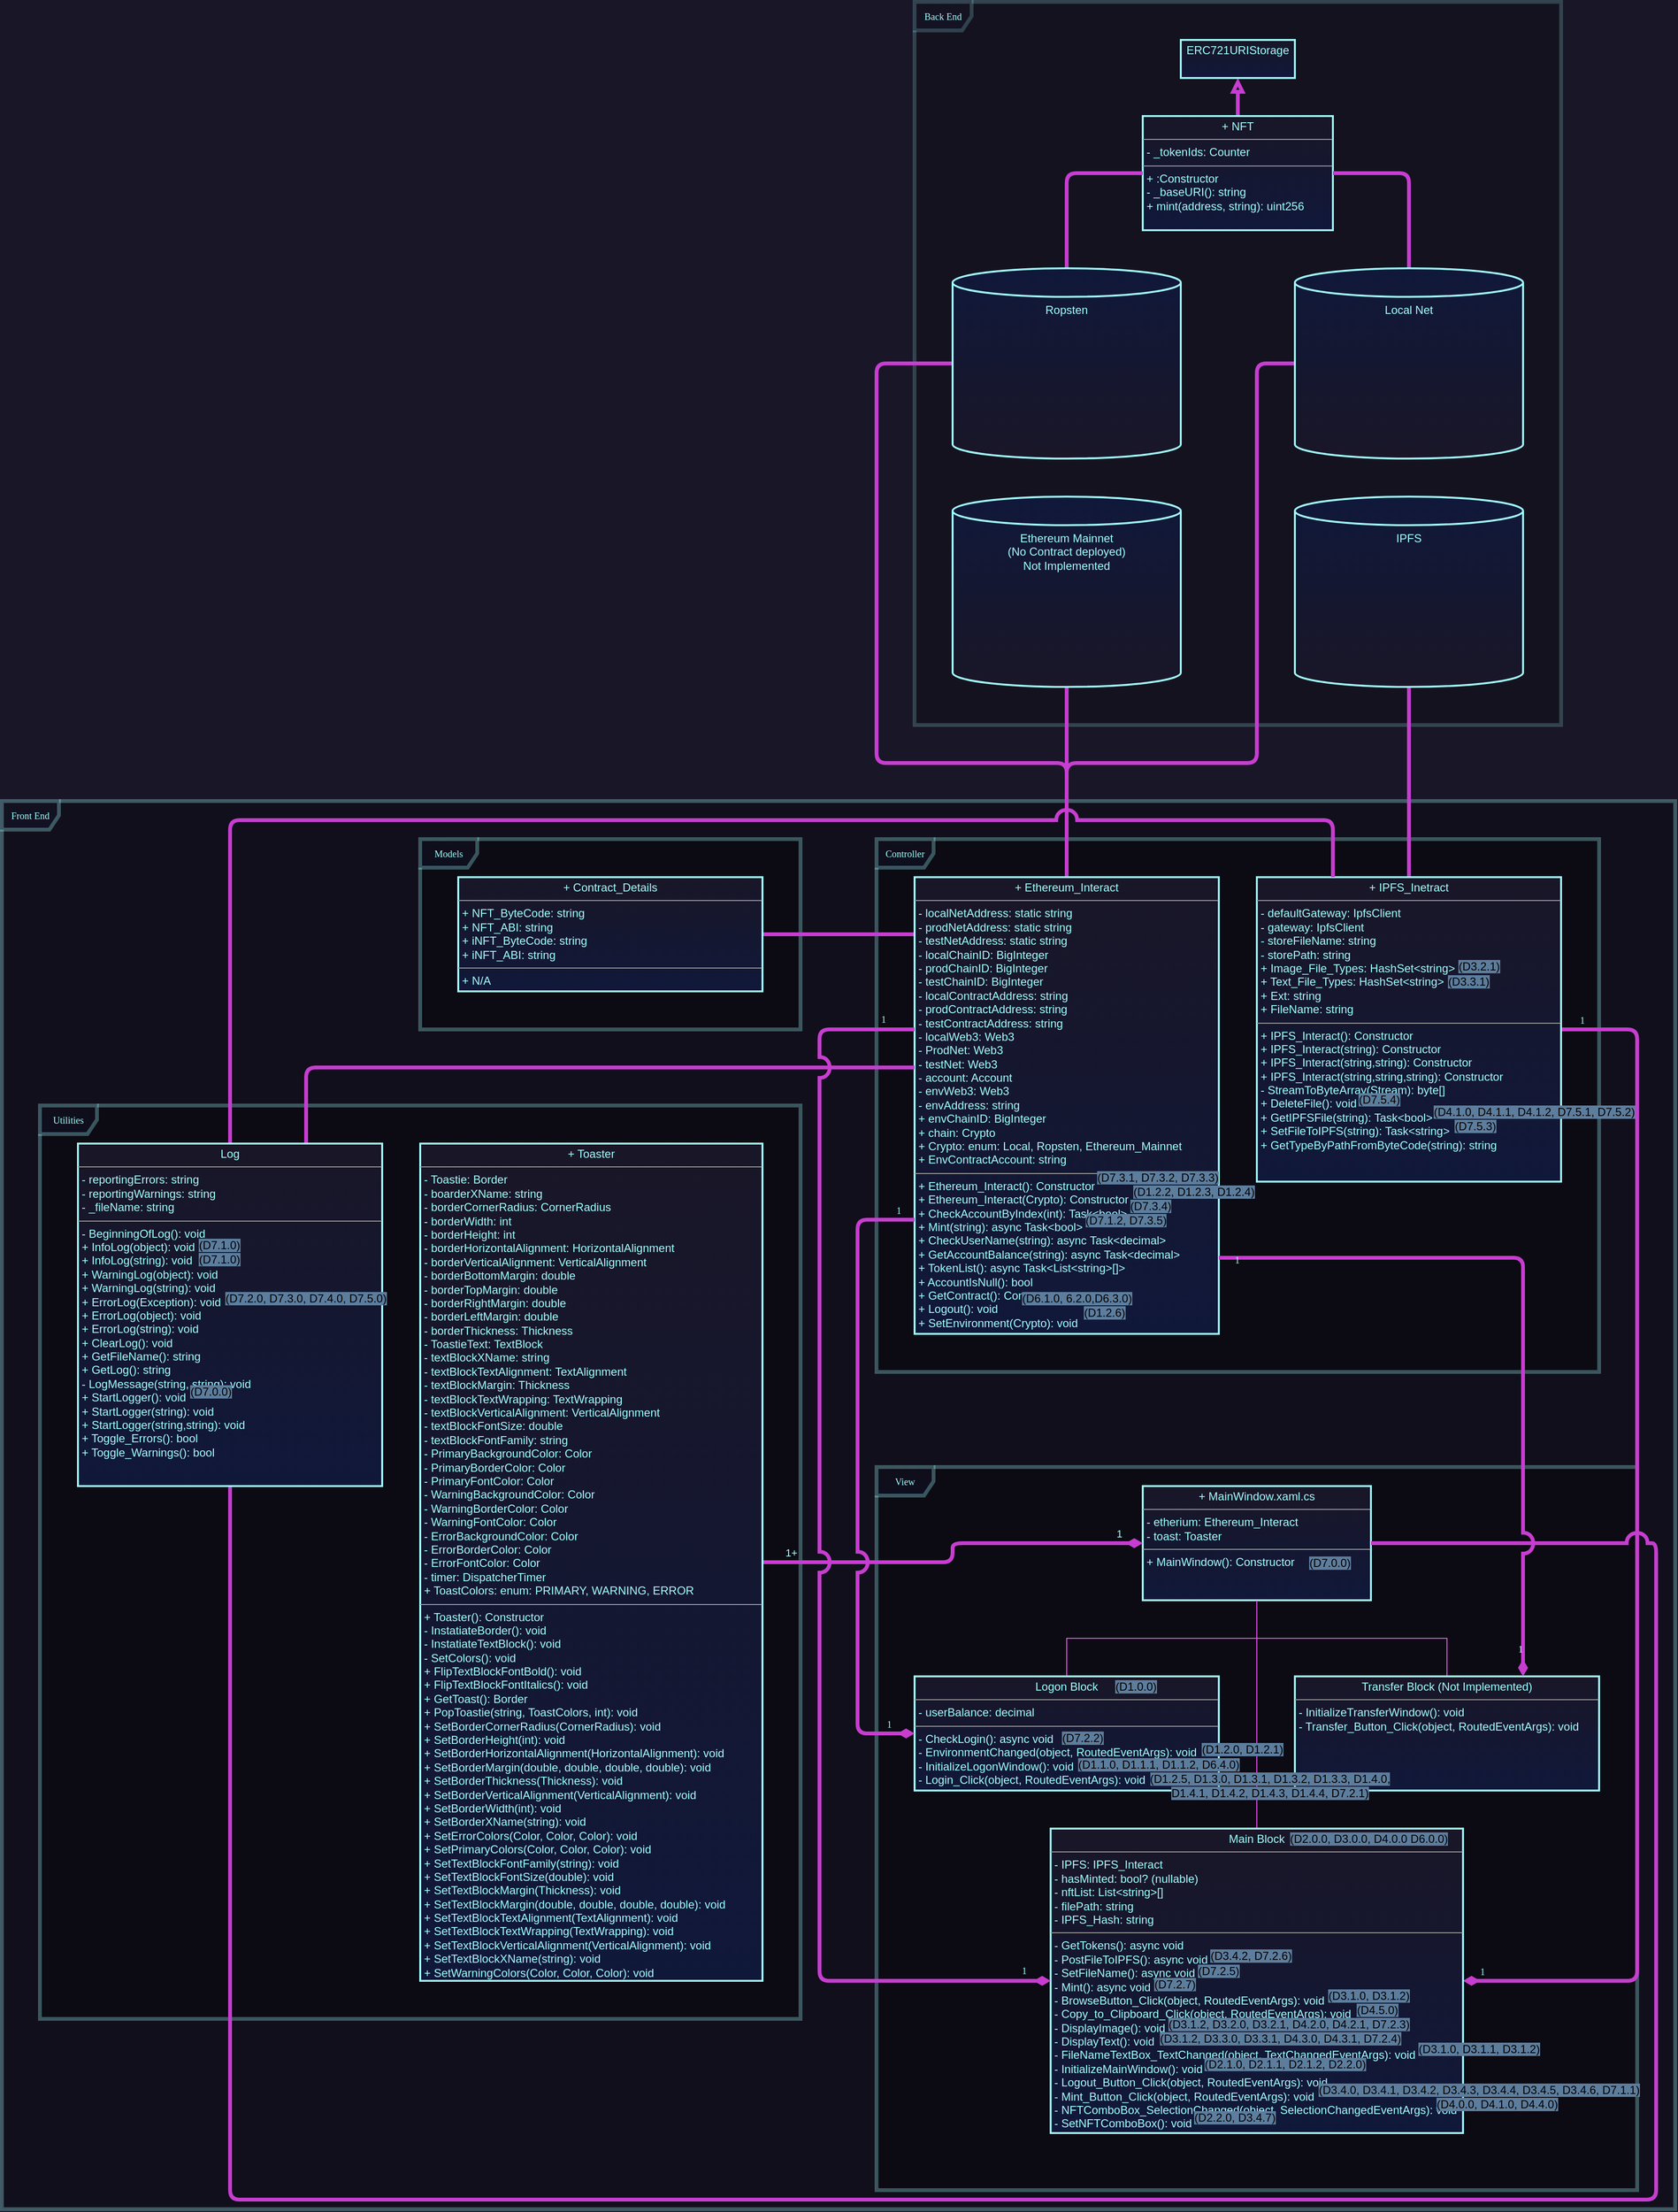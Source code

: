 <mxfile version="15.7.3" type="device"><diagram name="Page-1" id="c4acf3e9-155e-7222-9cf6-157b1a14988f"><mxGraphModel dx="2168" dy="175" grid="1" gridSize="10" guides="1" tooltips="1" connect="1" arrows="1" fold="1" page="1" pageScale="1" pageWidth="1912" pageHeight="2475" background="#191627" math="0" shadow="0"><root><mxCell id="0"/><mxCell id="1" parent="0"/><mxCell id="5egPDgOSKaD1xtSZpJoG-1" value="Front End&lt;span style=&quot;color: rgba(0 , 0 , 0 , 0) ; font-family: monospace ; font-size: 0px&quot;&gt;%3CmxGraphModel%3E%3Croot%3E%3CmxCell%20id%3D%220%22%2F%3E%3CmxCell%20id%3D%221%22%20parent%3D%220%22%2F%3E%3CmxCell%20id%3D%222%22%20value%3D%22UI%22%20style%3D%22shape%3DumlFrame%3BwhiteSpace%3Dwrap%3Bhtml%3D1%3Brounded%3D0%3Bshadow%3D0%3Bcomic%3D0%3BlabelBackgroundColor%3Dnone%3BstrokeWidth%3D1%3BfontFamily%3DVerdana%3BfontSize%3D10%3Balign%3Dcenter%3BgradientDirection%3Dnorth%3BfillColor%3D%2310183a%3BgradientColor%3D%23191627%3BfontColor%3D%23A0FFFF%3BstrokeColor%3D%23A0FFFF%3B%22%20vertex%3D%221%22%20parent%3D%221%22%3E%3CmxGeometry%20width%3D%22800%22%20height%3D%22760%22%20as%3D%22geometry%22%2F%3E%3C%2FmxCell%3E%3C%2Froot%3E%3C%2FmxGraphModel%3E&lt;/span&gt;" style="shape=umlFrame;whiteSpace=wrap;html=1;rounded=0;shadow=0;comic=0;labelBackgroundColor=none;strokeWidth=4;fontFamily=Verdana;fontSize=10;align=center;gradientDirection=north;fillColor=#10183a;gradientColor=#191627;fontColor=#A0FFFF;strokeColor=#A0FFFF;swimlaneFillColor=#000000;opacity=30;" parent="1" vertex="1"><mxGeometry x="-1840" y="880" width="1760" height="1480" as="geometry"/></mxCell><mxCell id="5egPDgOSKaD1xtSZpJoG-5" value="Models" style="shape=umlFrame;whiteSpace=wrap;html=1;rounded=0;shadow=0;comic=0;labelBackgroundColor=none;strokeWidth=4;fontFamily=Verdana;fontSize=10;align=center;gradientDirection=north;fillColor=#10183a;gradientColor=#191627;fontColor=#A0FFFF;strokeColor=#A0FFFF;swimlaneFillColor=#000000;opacity=30;" parent="1" vertex="1"><mxGeometry x="-1400" y="920" width="400" height="200" as="geometry"/></mxCell><mxCell id="5egPDgOSKaD1xtSZpJoG-8" value="Back End" style="shape=umlFrame;whiteSpace=wrap;html=1;rounded=0;shadow=0;comic=0;labelBackgroundColor=none;strokeWidth=4;fontFamily=Verdana;fontSize=10;align=center;gradientDirection=north;fillColor=#10183a;gradientColor=#191627;fontColor=#A0FFFF;strokeColor=#A0FFFF;swimlaneFillColor=#000000;opacity=20;" parent="1" vertex="1"><mxGeometry x="-879.99" y="40" width="680" height="760" as="geometry"/></mxCell><mxCell id="5egPDgOSKaD1xtSZpJoG-2" value="Utilities" style="shape=umlFrame;whiteSpace=wrap;html=1;rounded=0;shadow=0;comic=0;labelBackgroundColor=none;strokeWidth=4;fontFamily=Verdana;fontSize=10;align=center;gradientDirection=north;fillColor=#10183a;gradientColor=#191627;fontColor=#A0FFFF;strokeColor=#A0FFFF;swimlaneFillColor=#000000;opacity=30;" parent="1" vertex="1"><mxGeometry x="-1800" y="1200" width="800" height="960" as="geometry"/></mxCell><mxCell id="5egPDgOSKaD1xtSZpJoG-3" value="Controller" style="shape=umlFrame;whiteSpace=wrap;html=1;rounded=0;shadow=0;comic=0;labelBackgroundColor=none;strokeWidth=4;fontFamily=Verdana;fontSize=10;align=center;gradientDirection=north;fillColor=#10183a;gradientColor=#191627;fontColor=#A0FFFF;strokeColor=#A0FFFF;opacity=30;swimlaneFillColor=#000000;" parent="1" vertex="1"><mxGeometry x="-919.99" y="920" width="759.99" height="560" as="geometry"/></mxCell><mxCell id="17acba5748e5396b-1" value="View" style="shape=umlFrame;whiteSpace=wrap;html=1;rounded=0;shadow=0;comic=0;labelBackgroundColor=none;strokeWidth=4;fontFamily=Verdana;fontSize=10;align=center;gradientDirection=north;fillColor=#10183a;gradientColor=#191627;fontColor=#A0FFFF;strokeColor=#A0FFFF;swimlaneFillColor=#000000;opacity=30;" parent="1" vertex="1"><mxGeometry x="-920" y="1580" width="800" height="760" as="geometry"/></mxCell><mxCell id="vpSH4mZ2LDiEvva17PQO-2" value="" style="edgeStyle=orthogonalEdgeStyle;rounded=0;orthogonalLoop=1;jettySize=auto;html=1;fontColor=#A0FFFF;strokeColor=#f44bff;endArrow=none;endFill=0;" parent="1" source="5d2195bd80daf111-18" target="vpSH4mZ2LDiEvva17PQO-1" edge="1"><mxGeometry relative="1" as="geometry"/></mxCell><mxCell id="5d2195bd80daf111-18" value="&lt;p style=&quot;margin: 0px ; margin-top: 4px ; text-align: center&quot;&gt;+ MainWindow.xaml.cs&lt;br&gt;&lt;/p&gt;&lt;hr size=&quot;1&quot;&gt;&lt;p style=&quot;margin: 0px ; margin-left: 4px&quot;&gt;- etherium: Ethereum_Interact&lt;br&gt;&lt;/p&gt;&lt;p style=&quot;margin: 0px ; margin-left: 4px&quot;&gt;- toast: Toaster&lt;br&gt;&lt;/p&gt;&lt;hr size=&quot;1&quot;&gt;&lt;p style=&quot;margin: 0px ; margin-left: 4px&quot;&gt;+ MainWindow(): Constructor&lt;/p&gt;" style="verticalAlign=top;align=left;overflow=fill;fontSize=12;fontFamily=Helvetica;html=1;rounded=0;shadow=0;comic=0;labelBackgroundColor=none;strokeWidth=2;gradientDirection=north;fillColor=#10183a;gradientColor=#191627;fontColor=#A0FFFF;strokeColor=#A0FFFF;" parent="1" vertex="1"><mxGeometry x="-640" y="1600" width="240" height="120" as="geometry"/></mxCell><mxCell id="vpSH4mZ2LDiEvva17PQO-1" value="&lt;p style=&quot;margin: 0px ; margin-top: 4px ; text-align: center&quot;&gt;Logon Block&lt;/p&gt;&lt;hr size=&quot;1&quot;&gt;&lt;p style=&quot;margin: 0px ; margin-left: 4px&quot;&gt;- userBalance: decimal&lt;/p&gt;&lt;hr size=&quot;1&quot;&gt;&lt;p style=&quot;margin: 0px ; margin-left: 4px&quot;&gt;&lt;span&gt;- CheckLogin(): async void&lt;/span&gt;&lt;br&gt;&lt;/p&gt;&lt;p style=&quot;margin: 0px ; margin-left: 4px&quot;&gt;- EnvironmentChanged(object, RoutedEventArgs): void&lt;/p&gt;&lt;p style=&quot;margin: 0px 0px 0px 4px&quot;&gt;- InitializeLogonWindow(): void&lt;/p&gt;&lt;p style=&quot;margin: 0px 0px 0px 4px&quot;&gt;- Login_Click(object, RoutedEventArgs): void&lt;/p&gt;" style="verticalAlign=top;align=left;overflow=fill;fontSize=12;fontFamily=Helvetica;html=1;rounded=0;shadow=0;comic=0;labelBackgroundColor=none;strokeWidth=2;gradientDirection=north;fillColor=#10183a;gradientColor=#191627;fontColor=#A0FFFF;strokeColor=#A0FFFF;" parent="1" vertex="1"><mxGeometry x="-880" y="1800" width="320" height="120" as="geometry"/></mxCell><mxCell id="vpSH4mZ2LDiEvva17PQO-6" style="edgeStyle=orthogonalEdgeStyle;rounded=0;orthogonalLoop=1;jettySize=auto;html=1;fontColor=#A0FFFF;strokeColor=#f44bff;endArrow=none;endFill=0;" parent="1" source="5d2195bd80daf111-18" target="vpSH4mZ2LDiEvva17PQO-4" edge="1"><mxGeometry relative="1" as="geometry"/></mxCell><mxCell id="5egPDgOSKaD1xtSZpJoG-22" style="edgeStyle=orthogonalEdgeStyle;comic=0;sketch=0;jumpStyle=arc;jumpSize=16;orthogonalLoop=1;jettySize=auto;html=1;shadow=0;labelBackgroundColor=none;fontColor=#A0FFFF;endArrow=diamondThin;endFill=1;strokeColor=#C73DD0;strokeWidth=4;" parent="1" source="vpSH4mZ2LDiEvva17PQO-11" target="vpSH4mZ2LDiEvva17PQO-4" edge="1"><mxGeometry relative="1" as="geometry"><mxPoint x="-50" y="1120" as="sourcePoint"/><Array as="points"><mxPoint x="-120" y="1120"/><mxPoint x="-120" y="2120"/></Array></mxGeometry></mxCell><mxCell id="5egPDgOSKaD1xtSZpJoG-23" value="1" style="edgeLabel;html=1;align=center;verticalAlign=middle;resizable=0;points=[];fontSize=10;fontFamily=Verdana;fontColor=#A0FFFF;labelBackgroundColor=none;" parent="5egPDgOSKaD1xtSZpJoG-22" vertex="1" connectable="0"><mxGeometry x="-0.966" relative="1" as="geometry"><mxPoint y="-10" as="offset"/></mxGeometry></mxCell><mxCell id="5egPDgOSKaD1xtSZpJoG-24" value="1" style="edgeLabel;html=1;align=center;verticalAlign=middle;resizable=0;points=[];fontSize=10;fontFamily=Verdana;fontColor=#A0FFFF;labelBackgroundColor=none;" parent="5egPDgOSKaD1xtSZpJoG-22" vertex="1" connectable="0"><mxGeometry x="0.981" y="-1" relative="1" as="geometry"><mxPoint x="8" y="-9" as="offset"/></mxGeometry></mxCell><mxCell id="vpSH4mZ2LDiEvva17PQO-4" value="&lt;p style=&quot;margin: 0px ; margin-top: 4px ; text-align: center&quot;&gt;Main Block&lt;/p&gt;&lt;hr size=&quot;1&quot;&gt;&lt;p style=&quot;margin: 0px ; margin-left: 4px&quot;&gt;- IPFS: IPFS_Interact&lt;/p&gt;&lt;p style=&quot;margin: 0px ; margin-left: 4px&quot;&gt;- hasMinted: bool? (nullable)&lt;/p&gt;&lt;p style=&quot;margin: 0px ; margin-left: 4px&quot;&gt;- nftList: List&amp;lt;string&amp;gt;[]&lt;/p&gt;&lt;p style=&quot;margin: 0px ; margin-left: 4px&quot;&gt;- filePath: string&lt;br&gt;&lt;/p&gt;&lt;p style=&quot;margin: 0px ; margin-left: 4px&quot;&gt;- IPFS_Hash: string&lt;/p&gt;&lt;hr size=&quot;1&quot;&gt;&lt;p style=&quot;margin: 0px ; margin-left: 4px&quot;&gt;- GetTokens(): async void&lt;span&gt;&lt;br&gt;&lt;/span&gt;&lt;/p&gt;&lt;p style=&quot;margin: 0px ; margin-left: 4px&quot;&gt;- PostFileToIPFS(): async void&lt;/p&gt;&lt;p style=&quot;margin: 0px ; margin-left: 4px&quot;&gt;- SetFileName(): async void&lt;br&gt;&lt;/p&gt;&lt;p style=&quot;margin: 0px ; margin-left: 4px&quot;&gt;- Mint(): async void&lt;/p&gt;&lt;p style=&quot;margin: 0px ; margin-left: 4px&quot;&gt;&lt;span&gt;- BrowseButton_Click(object, RoutedEventArgs): void&lt;/span&gt;&lt;br&gt;&lt;/p&gt;&lt;p style=&quot;margin: 0px ; margin-left: 4px&quot;&gt;&lt;span&gt;- Copy_to_Clipboard_Click(object, RoutedEventArgs): void&lt;/span&gt;&lt;/p&gt;&lt;p style=&quot;margin: 0px 0px 0px 4px&quot;&gt;- DisplayImage(): void&lt;/p&gt;&lt;p style=&quot;margin: 0px 0px 0px 4px&quot;&gt;- DisplayText(): void&lt;/p&gt;&lt;p style=&quot;margin: 0px 0px 0px 4px&quot;&gt;- FileNameTextBox_TextChanged(object, TextChangedEventArgs): void&lt;/p&gt;&lt;p style=&quot;margin: 0px ; margin-left: 4px&quot;&gt;- InitializeMainWindow(): void&lt;/p&gt;&lt;p style=&quot;margin: 0px ; margin-left: 4px&quot;&gt;- Logout_Button_Click(object, RoutedEventArgs): void&lt;/p&gt;&lt;p style=&quot;margin: 0px ; margin-left: 4px&quot;&gt;- Mint_Button_Click(object, RoutedEventArgs): void&lt;/p&gt;&lt;p style=&quot;margin: 0px ; margin-left: 4px&quot;&gt;&lt;span&gt;- NFTComboBox_SelectionChanged(object,&amp;nbsp;SelectionChangedEventArgs): void&lt;/span&gt;&lt;br&gt;&lt;/p&gt;&lt;p style=&quot;margin: 0px ; margin-left: 4px&quot;&gt;- SetNFTComboBox(): void&lt;/p&gt;" style="verticalAlign=top;align=left;overflow=fill;fontSize=12;fontFamily=Helvetica;html=1;rounded=0;shadow=0;comic=0;labelBackgroundColor=none;strokeWidth=2;gradientDirection=north;fillColor=#10183a;gradientColor=#191627;fontColor=#A0FFFF;strokeColor=#A0FFFF;" parent="1" vertex="1"><mxGeometry x="-736.87" y="1960" width="433.75" height="320" as="geometry"/></mxCell><mxCell id="vpSH4mZ2LDiEvva17PQO-8" style="edgeStyle=orthogonalEdgeStyle;rounded=0;orthogonalLoop=1;jettySize=auto;html=1;fontColor=#A0FFFF;strokeColor=#f44bff;endArrow=none;endFill=0;" parent="1" source="5d2195bd80daf111-18" target="vpSH4mZ2LDiEvva17PQO-7" edge="1"><mxGeometry relative="1" as="geometry"/></mxCell><mxCell id="vpSH4mZ2LDiEvva17PQO-7" value="&lt;p style=&quot;margin: 0px ; margin-top: 4px ; text-align: center&quot;&gt;Transfer Block (Not Implemented)&lt;/p&gt;&lt;hr size=&quot;1&quot;&gt;&lt;p style=&quot;margin: 0px ; margin-left: 4px&quot;&gt;&lt;/p&gt;&lt;p style=&quot;margin: 0px ; margin-left: 4px&quot;&gt;- InitializeTransferWindow(): void&lt;/p&gt;&lt;p style=&quot;margin: 0px ; margin-left: 4px&quot;&gt;- Transfer_Button_Click(object, RoutedEventArgs): void&lt;br&gt;&lt;/p&gt;" style="verticalAlign=top;align=left;overflow=fill;fontSize=12;fontFamily=Helvetica;html=1;rounded=0;shadow=0;comic=0;labelBackgroundColor=none;strokeWidth=2;gradientDirection=north;fillColor=#10183a;gradientColor=#191627;fontColor=#A0FFFF;strokeColor=#A0FFFF;" parent="1" vertex="1"><mxGeometry x="-480" y="1800" width="320" height="120" as="geometry"/></mxCell><mxCell id="5egPDgOSKaD1xtSZpJoG-27" style="edgeStyle=orthogonalEdgeStyle;comic=0;sketch=0;jumpStyle=arc;jumpSize=16;orthogonalLoop=1;jettySize=auto;html=1;shadow=0;labelBackgroundColor=none;fontColor=#A0FFFF;endArrow=none;endFill=0;strokeColor=#C73DD0;strokeWidth=4;" parent="1" source="vpSH4mZ2LDiEvva17PQO-9" target="vpSH4mZ2LDiEvva17PQO-10" edge="1"><mxGeometry relative="1" as="geometry"><Array as="points"><mxPoint x="-910" y="1020"/><mxPoint x="-910" y="1020"/></Array></mxGeometry></mxCell><mxCell id="vpSH4mZ2LDiEvva17PQO-9" value="&lt;p style=&quot;margin: 0px ; margin-top: 4px ; text-align: center&quot;&gt;+ Contract_Details&lt;/p&gt;&lt;hr size=&quot;1&quot;&gt;&lt;p style=&quot;margin: 0px ; margin-left: 4px&quot;&gt;+ NFT_ByteCode: string&lt;/p&gt;&lt;p style=&quot;margin: 0px ; margin-left: 4px&quot;&gt;+ NFT_ABI: string&lt;/p&gt;&lt;p style=&quot;margin: 0px ; margin-left: 4px&quot;&gt;+ iNFT_ByteCode: string&lt;/p&gt;&lt;p style=&quot;margin: 0px ; margin-left: 4px&quot;&gt;+ iNFT_ABI: string&lt;/p&gt;&lt;hr size=&quot;1&quot;&gt;&lt;p style=&quot;margin: 0px ; margin-left: 4px&quot;&gt;+ N/A&lt;/p&gt;" style="verticalAlign=top;align=left;overflow=fill;fontSize=12;fontFamily=Helvetica;html=1;rounded=0;shadow=0;comic=0;labelBackgroundColor=none;strokeWidth=2;gradientDirection=north;fillColor=#10183a;gradientColor=#191627;fontColor=#A0FFFF;strokeColor=#A0FFFF;" parent="1" vertex="1"><mxGeometry x="-1360" y="960" width="320" height="120" as="geometry"/></mxCell><mxCell id="5egPDgOSKaD1xtSZpJoG-28" style="edgeStyle=orthogonalEdgeStyle;comic=0;sketch=0;jumpStyle=arc;jumpSize=16;orthogonalLoop=1;jettySize=auto;html=1;shadow=0;labelBackgroundColor=none;fontColor=#A0FFFF;endArrow=none;endFill=0;strokeColor=#C73DD0;strokeWidth=4;" parent="1" source="vpSH4mZ2LDiEvva17PQO-10" target="5egPDgOSKaD1xtSZpJoG-6" edge="1"><mxGeometry relative="1" as="geometry"/></mxCell><mxCell id="5egPDgOSKaD1xtSZpJoG-29" style="edgeStyle=orthogonalEdgeStyle;comic=0;sketch=0;jumpStyle=arc;jumpSize=16;orthogonalLoop=1;jettySize=auto;html=1;shadow=0;labelBackgroundColor=none;fontColor=#A0FFFF;endArrow=none;endFill=0;strokeColor=#C73DD0;strokeWidth=4;" parent="1" source="vpSH4mZ2LDiEvva17PQO-10" target="5egPDgOSKaD1xtSZpJoG-37" edge="1"><mxGeometry relative="1" as="geometry"><mxPoint x="-839.99" y="420" as="targetPoint"/><Array as="points"><mxPoint x="-720" y="840"/><mxPoint x="-920" y="840"/><mxPoint x="-920" y="420"/></Array></mxGeometry></mxCell><mxCell id="5egPDgOSKaD1xtSZpJoG-30" style="edgeStyle=orthogonalEdgeStyle;comic=0;sketch=0;jumpStyle=arc;jumpSize=16;orthogonalLoop=1;jettySize=auto;html=1;shadow=0;labelBackgroundColor=none;fontColor=#A0FFFF;endArrow=none;endFill=0;strokeColor=#C73DD0;strokeWidth=4;" parent="1" source="vpSH4mZ2LDiEvva17PQO-10" target="5egPDgOSKaD1xtSZpJoG-38" edge="1"><mxGeometry relative="1" as="geometry"><mxPoint x="-479.99" y="420" as="targetPoint"/><Array as="points"><mxPoint x="-720" y="840"/><mxPoint x="-520" y="840"/><mxPoint x="-520" y="420"/></Array></mxGeometry></mxCell><mxCell id="vpSH4mZ2LDiEvva17PQO-10" value="&lt;p style=&quot;margin: 0px ; margin-top: 4px ; text-align: center&quot;&gt;+ Ethereum_Interact&lt;/p&gt;&lt;hr size=&quot;1&quot;&gt;&lt;p style=&quot;margin: 0px ; margin-left: 4px&quot;&gt;- localNetAddress: static string&lt;/p&gt;&lt;p style=&quot;margin: 0px ; margin-left: 4px&quot;&gt;- prodNetAddress: static string&lt;/p&gt;&lt;p style=&quot;margin: 0px ; margin-left: 4px&quot;&gt;- testNetAddress: static string&lt;/p&gt;&lt;p style=&quot;margin: 0px ; margin-left: 4px&quot;&gt;- localChainID: BigInteger&lt;/p&gt;&lt;p style=&quot;margin: 0px ; margin-left: 4px&quot;&gt;- prodChainID: BigInteger&lt;/p&gt;&lt;p style=&quot;margin: 0px ; margin-left: 4px&quot;&gt;- testChainID: BigInteger&lt;/p&gt;&lt;p style=&quot;margin: 0px ; margin-left: 4px&quot;&gt;- localContractAddress: string&lt;/p&gt;&lt;p style=&quot;margin: 0px ; margin-left: 4px&quot;&gt;- prodContractAddress: string&lt;/p&gt;&lt;p style=&quot;margin: 0px ; margin-left: 4px&quot;&gt;- testContractAddress: string&lt;/p&gt;&lt;p style=&quot;margin: 0px ; margin-left: 4px&quot;&gt;- localWeb3: Web3&lt;/p&gt;&lt;p style=&quot;margin: 0px ; margin-left: 4px&quot;&gt;- ProdNet: Web3&lt;/p&gt;&lt;p style=&quot;margin: 0px ; margin-left: 4px&quot;&gt;- testNet: Web3&lt;/p&gt;&lt;p style=&quot;margin: 0px ; margin-left: 4px&quot;&gt;- account: Account&lt;/p&gt;&lt;p style=&quot;margin: 0px ; margin-left: 4px&quot;&gt;- envWeb3: Web3&lt;/p&gt;&lt;p style=&quot;margin: 0px ; margin-left: 4px&quot;&gt;- envAddress: string&lt;/p&gt;&lt;p style=&quot;margin: 0px ; margin-left: 4px&quot;&gt;+ envChainID: BigInteger&lt;/p&gt;&lt;p style=&quot;margin: 0px ; margin-left: 4px&quot;&gt;+ chain: Crypto&lt;/p&gt;&lt;p style=&quot;margin: 0px ; margin-left: 4px&quot;&gt;+ Crypto: enum: Local, Ropsten, Ethereum_Mainnet&lt;/p&gt;&lt;p style=&quot;margin: 0px ; margin-left: 4px&quot;&gt;+ EnvContractAccount: string&lt;/p&gt;&lt;hr size=&quot;1&quot;&gt;&lt;p style=&quot;margin: 0px ; margin-left: 4px&quot;&gt;+ Ethereum_Interact(): Constructor&lt;/p&gt;&lt;p style=&quot;margin: 0px ; margin-left: 4px&quot;&gt;+ Ethereum_Interact(Crypto): Constructor&lt;/p&gt;&lt;p style=&quot;margin: 0px ; margin-left: 4px&quot;&gt;+ CheckAccountByIndex(int): Task&amp;lt;bool&amp;gt;&lt;/p&gt;&lt;p style=&quot;margin: 0px ; margin-left: 4px&quot;&gt;+ Mint(string): async Task&amp;lt;bool&amp;gt;&lt;/p&gt;&lt;p style=&quot;margin: 0px ; margin-left: 4px&quot;&gt;+ CheckUserName(string): async&amp;nbsp;Task&amp;lt;decimal&amp;gt;&lt;/p&gt;&lt;p style=&quot;margin: 0px ; margin-left: 4px&quot;&gt;+ GetAccountBalance(string): async&amp;nbsp;Task&amp;lt;decimal&amp;gt;&lt;/p&gt;&lt;p style=&quot;margin: 0px ; margin-left: 4px&quot;&gt;+ TokenList(): async&amp;nbsp;Task&amp;lt;List&amp;lt;string&amp;gt;[]&amp;gt;&lt;/p&gt;&lt;p style=&quot;margin: 0px ; margin-left: 4px&quot;&gt;+ AccountIsNull(): bool&lt;/p&gt;&lt;p style=&quot;margin: 0px ; margin-left: 4px&quot;&gt;+ GetContract(): Contract&lt;/p&gt;&lt;p style=&quot;margin: 0px ; margin-left: 4px&quot;&gt;+ Logout(): void&lt;/p&gt;&lt;p style=&quot;margin: 0px ; margin-left: 4px&quot;&gt;+ SetEnvironment(Crypto): void&lt;/p&gt;" style="verticalAlign=top;align=left;overflow=fill;fontSize=12;fontFamily=Helvetica;html=1;rounded=0;shadow=0;comic=0;labelBackgroundColor=none;strokeWidth=2;gradientDirection=north;fillColor=#10183a;gradientColor=#191627;fontColor=#A0FFFF;strokeColor=#A0FFFF;" parent="1" vertex="1"><mxGeometry x="-880" y="960" width="320" height="480" as="geometry"/></mxCell><mxCell id="5egPDgOSKaD1xtSZpJoG-42" style="edgeStyle=orthogonalEdgeStyle;comic=0;sketch=0;jumpStyle=arc;jumpSize=16;orthogonalLoop=1;jettySize=auto;html=1;shadow=0;labelBackgroundColor=none;fontColor=none;endArrow=none;endFill=0;strokeColor=#C73DD0;strokeWidth=4;" parent="1" source="vpSH4mZ2LDiEvva17PQO-11" target="5egPDgOSKaD1xtSZpJoG-41" edge="1"><mxGeometry relative="1" as="geometry"/></mxCell><mxCell id="vpSH4mZ2LDiEvva17PQO-11" value="&lt;p style=&quot;margin: 0px ; margin-top: 4px ; text-align: center&quot;&gt;+ IPFS_Inetract&lt;/p&gt;&lt;hr size=&quot;1&quot;&gt;&lt;p style=&quot;margin: 0px ; margin-left: 4px&quot;&gt;- defaultGateway: IpfsClient&lt;/p&gt;&lt;p style=&quot;margin: 0px ; margin-left: 4px&quot;&gt;- gateway: IpfsClient&lt;/p&gt;&lt;p style=&quot;margin: 0px ; margin-left: 4px&quot;&gt;- storeFileName: string&lt;/p&gt;&lt;p style=&quot;margin: 0px ; margin-left: 4px&quot;&gt;- storePath: string&lt;/p&gt;&lt;p style=&quot;margin: 0px ; margin-left: 4px&quot;&gt;+ Image_File_Types: HashSet&amp;lt;string&amp;gt;&lt;/p&gt;&lt;p style=&quot;margin: 0px ; margin-left: 4px&quot;&gt;+ Text_File_Types: HashSet&amp;lt;string&amp;gt;&lt;/p&gt;&lt;p style=&quot;margin: 0px ; margin-left: 4px&quot;&gt;+ Ext: string&lt;/p&gt;&lt;p style=&quot;margin: 0px ; margin-left: 4px&quot;&gt;+ FileName: string&lt;/p&gt;&lt;hr size=&quot;1&quot;&gt;&lt;p style=&quot;margin: 0px ; margin-left: 4px&quot;&gt;+ IPFS_Interact():&amp;nbsp;Constructor&lt;/p&gt;&lt;p style=&quot;margin: 0px ; margin-left: 4px&quot;&gt;+ IPFS_Interact(string): Constructor&lt;/p&gt;&lt;p style=&quot;margin: 0px ; margin-left: 4px&quot;&gt;+ IPFS_Interact(string,string): Constructor&lt;/p&gt;&lt;p style=&quot;margin: 0px ; margin-left: 4px&quot;&gt;+ IPFS_Interact(string,string,string): Constructor&lt;/p&gt;&lt;p style=&quot;margin: 0px ; margin-left: 4px&quot;&gt;- StreamToByteArray(Stream): byte[]&lt;/p&gt;&lt;p style=&quot;margin: 0px ; margin-left: 4px&quot;&gt;+ DeleteFile(): void&lt;/p&gt;&lt;p style=&quot;margin: 0px ; margin-left: 4px&quot;&gt;+ GetIPFSFile(string): Task&amp;lt;bool&amp;gt;&lt;/p&gt;&lt;p style=&quot;margin: 0px ; margin-left: 4px&quot;&gt;+ SetFileToIPFS(string): Task&amp;lt;string&amp;gt;&lt;/p&gt;&lt;p style=&quot;margin: 0px ; margin-left: 4px&quot;&gt;+ GetTypeByPathFromByteCode(string): string&lt;/p&gt;" style="verticalAlign=top;align=left;overflow=fill;fontSize=12;fontFamily=Helvetica;html=1;rounded=0;shadow=0;comic=0;labelBackgroundColor=none;strokeWidth=2;gradientDirection=north;fillColor=#10183a;gradientColor=#191627;fontColor=#A0FFFF;strokeColor=#A0FFFF;" parent="1" vertex="1"><mxGeometry x="-520" y="960" width="320" height="320" as="geometry"/></mxCell><mxCell id="5egPDgOSKaD1xtSZpJoG-9" style="edgeStyle=orthogonalEdgeStyle;rounded=1;orthogonalLoop=1;jettySize=auto;html=1;fontColor=#A0FFFF;endArrow=diamondThin;endFill=1;strokeWidth=4;strokeColor=#C73DD0;comic=0;noJump=0;flowAnimation=0;ignoreEdge=0;backgroundOutline=0;metaEdit=0;jumpStyle=none;sketch=0;shadow=0;" parent="1" source="vpSH4mZ2LDiEvva17PQO-12" target="5d2195bd80daf111-18" edge="1"><mxGeometry relative="1" as="geometry"/></mxCell><mxCell id="5egPDgOSKaD1xtSZpJoG-10" value="1+" style="edgeLabel;html=1;align=center;verticalAlign=middle;resizable=0;points=[];fontColor=#A0FFFF;labelBackgroundColor=none;" parent="5egPDgOSKaD1xtSZpJoG-9" vertex="1" connectable="0"><mxGeometry x="-0.812" y="5" relative="1" as="geometry"><mxPoint x="-10" y="-5" as="offset"/></mxGeometry></mxCell><mxCell id="5egPDgOSKaD1xtSZpJoG-11" value="1" style="edgeLabel;html=1;align=center;verticalAlign=middle;resizable=0;points=[];fontColor=#A0FFFF;labelBackgroundColor=none;" parent="5egPDgOSKaD1xtSZpJoG-9" vertex="1" connectable="0"><mxGeometry x="0.879" y="-1" relative="1" as="geometry"><mxPoint y="-11" as="offset"/></mxGeometry></mxCell><mxCell id="vpSH4mZ2LDiEvva17PQO-12" value="&lt;p style=&quot;margin: 0px ; margin-top: 4px ; text-align: center&quot;&gt;+ Toaster&lt;/p&gt;&lt;hr size=&quot;1&quot;&gt;&lt;p style=&quot;margin: 0px ; margin-left: 4px&quot;&gt;- Toastie: Border&lt;/p&gt;&lt;p style=&quot;margin: 0px ; margin-left: 4px&quot;&gt;- boarderXName: string&lt;/p&gt;&lt;p style=&quot;margin: 0px ; margin-left: 4px&quot;&gt;- borderCornerRadius: CornerRadius&lt;/p&gt;&lt;p style=&quot;margin: 0px ; margin-left: 4px&quot;&gt;- borderWidth: int&lt;/p&gt;&lt;p style=&quot;margin: 0px ; margin-left: 4px&quot;&gt;- borderHeight: int&lt;/p&gt;&lt;p style=&quot;margin: 0px ; margin-left: 4px&quot;&gt;- borderHorizontalAlignment: HorizontalAlignment&lt;/p&gt;&lt;p style=&quot;margin: 0px ; margin-left: 4px&quot;&gt;- borderVerticalAlignment: VerticalAlignment&lt;/p&gt;&lt;p style=&quot;margin: 0px ; margin-left: 4px&quot;&gt;- borderBottomMargin: double&lt;/p&gt;&lt;p style=&quot;margin: 0px ; margin-left: 4px&quot;&gt;- borderTopMargin: double&lt;/p&gt;&lt;p style=&quot;margin: 0px ; margin-left: 4px&quot;&gt;- borderRightMargin: double&lt;/p&gt;&lt;p style=&quot;margin: 0px ; margin-left: 4px&quot;&gt;- borderLeftMargin: double&lt;/p&gt;&lt;p style=&quot;margin: 0px ; margin-left: 4px&quot;&gt;- borderThickness: Thickness&lt;/p&gt;&lt;p style=&quot;margin: 0px ; margin-left: 4px&quot;&gt;- ToastieText: TextBlock&lt;/p&gt;&lt;p style=&quot;margin: 0px ; margin-left: 4px&quot;&gt;- textBlockXName: string&lt;/p&gt;&lt;p style=&quot;margin: 0px ; margin-left: 4px&quot;&gt;- textBlockTextAlignment: TextAlignment&lt;/p&gt;&lt;p style=&quot;margin: 0px ; margin-left: 4px&quot;&gt;- textBlockMargin: Thickness&lt;/p&gt;&lt;p style=&quot;margin: 0px ; margin-left: 4px&quot;&gt;- textBlockTextWrapping: TextWrapping&lt;/p&gt;&lt;p style=&quot;margin: 0px ; margin-left: 4px&quot;&gt;- textBlockVerticalAlignment: VerticalAlignment&lt;/p&gt;&lt;p style=&quot;margin: 0px ; margin-left: 4px&quot;&gt;- textBlockFontSize: double&lt;/p&gt;&lt;p style=&quot;margin: 0px ; margin-left: 4px&quot;&gt;- textBlockFontFamily: string&lt;/p&gt;&lt;p style=&quot;margin: 0px ; margin-left: 4px&quot;&gt;- PrimaryBackgroundColor: Color&lt;/p&gt;&lt;p style=&quot;margin: 0px ; margin-left: 4px&quot;&gt;- PrimaryBorderColor: Color&lt;/p&gt;&lt;p style=&quot;margin: 0px ; margin-left: 4px&quot;&gt;- PrimaryFontColor: Color&lt;/p&gt;&lt;p style=&quot;margin: 0px ; margin-left: 4px&quot;&gt;- WarningBackgroundColor: Color&lt;/p&gt;&lt;p style=&quot;margin: 0px ; margin-left: 4px&quot;&gt;- WarningBorderColor: Color&lt;/p&gt;&lt;p style=&quot;margin: 0px ; margin-left: 4px&quot;&gt;- WarningFontColor: Color&lt;/p&gt;&lt;p style=&quot;margin: 0px ; margin-left: 4px&quot;&gt;- ErrorBackgroundColor: Color&lt;/p&gt;&lt;p style=&quot;margin: 0px ; margin-left: 4px&quot;&gt;- ErrorBorderColor: Color&lt;/p&gt;&lt;p style=&quot;margin: 0px ; margin-left: 4px&quot;&gt;- ErrorFontColor: Color&lt;/p&gt;&lt;p style=&quot;margin: 0px ; margin-left: 4px&quot;&gt;- timer: DispatcherTimer&lt;/p&gt;&lt;p style=&quot;margin: 0px ; margin-left: 4px&quot;&gt;+ ToastColors: enum: PRIMARY, WARNING, ERROR&lt;/p&gt;&lt;hr size=&quot;1&quot;&gt;&lt;p style=&quot;margin: 0px ; margin-left: 4px&quot;&gt;+ Toaster(): Constructor&lt;/p&gt;&lt;p style=&quot;margin: 0px ; margin-left: 4px&quot;&gt;- InstatiateBorder(): void&lt;/p&gt;&lt;p style=&quot;margin: 0px ; margin-left: 4px&quot;&gt;- InstatiateTextBlock(): void&lt;/p&gt;&lt;p style=&quot;margin: 0px ; margin-left: 4px&quot;&gt;- SetColors(): void&lt;/p&gt;&lt;p style=&quot;margin: 0px ; margin-left: 4px&quot;&gt;+ FlipTextBlockFontBold(): void&lt;/p&gt;&lt;p style=&quot;margin: 0px ; margin-left: 4px&quot;&gt;+ FlipTextBlockFontItalics(): void&lt;/p&gt;&lt;p style=&quot;margin: 0px ; margin-left: 4px&quot;&gt;+ GetToast(): Border&lt;/p&gt;&lt;p style=&quot;margin: 0px ; margin-left: 4px&quot;&gt;+ PopToastie(string, ToastColors, int): void&lt;/p&gt;&lt;p style=&quot;margin: 0px ; margin-left: 4px&quot;&gt;+ SetBorderCornerRadius(CornerRadius): void&lt;/p&gt;&lt;p style=&quot;margin: 0px ; margin-left: 4px&quot;&gt;+ SetBorderHeight(int): void&lt;/p&gt;&lt;p style=&quot;margin: 0px ; margin-left: 4px&quot;&gt;+ SetBorderHorizontalAlignment(HorizontalAlignment): void&lt;/p&gt;&lt;p style=&quot;margin: 0px ; margin-left: 4px&quot;&gt;+ SetBorderMargin(double, double, double, double): void&lt;/p&gt;&lt;p style=&quot;margin: 0px ; margin-left: 4px&quot;&gt;+ SetBorderThickness(Thickness): void&lt;/p&gt;&lt;p style=&quot;margin: 0px ; margin-left: 4px&quot;&gt;+ SetBorderVerticalAlignment(VerticalAlignment): void&lt;/p&gt;&lt;p style=&quot;margin: 0px ; margin-left: 4px&quot;&gt;+ SetBorderWidth(int): void&lt;/p&gt;&lt;p style=&quot;margin: 0px ; margin-left: 4px&quot;&gt;+ SetBorderXName(string): void&lt;/p&gt;&lt;p style=&quot;margin: 0px ; margin-left: 4px&quot;&gt;+ SetErrorColors(Color, Color, Color): void&lt;/p&gt;&lt;p style=&quot;margin: 0px ; margin-left: 4px&quot;&gt;+ SetPrimaryColors(Color, Color, Color): void&lt;/p&gt;&lt;p style=&quot;margin: 0px ; margin-left: 4px&quot;&gt;+ SetTextBlockFontFamily(string): void&lt;/p&gt;&lt;p style=&quot;margin: 0px ; margin-left: 4px&quot;&gt;+ SetTextBlockFontSize(double): void&lt;/p&gt;&lt;p style=&quot;margin: 0px ; margin-left: 4px&quot;&gt;+ SetTextBlockMargin(Thickness): void&lt;/p&gt;&lt;p style=&quot;margin: 0px ; margin-left: 4px&quot;&gt;+ SetTextBlockMargin(double, double, double, double): void&lt;/p&gt;&lt;p style=&quot;margin: 0px ; margin-left: 4px&quot;&gt;+ SetTextBlockTextAlignment(TextAlignment): void&lt;/p&gt;&lt;p style=&quot;margin: 0px ; margin-left: 4px&quot;&gt;+ SetTextBlockTextWrapping(TextWrapping): void&lt;/p&gt;&lt;p style=&quot;margin: 0px ; margin-left: 4px&quot;&gt;+ SetTextBlockVerticalAlignment(VerticalAlignment): void&lt;/p&gt;&lt;p style=&quot;margin: 0px ; margin-left: 4px&quot;&gt;+ SetTextBlockXName(string): void&lt;/p&gt;&lt;p style=&quot;margin: 0px ; margin-left: 4px&quot;&gt;+ SetWarningColors(Color, Color, Color): void&lt;/p&gt;" style="verticalAlign=top;align=left;overflow=fill;fontSize=12;fontFamily=Helvetica;html=1;rounded=0;shadow=0;comic=0;labelBackgroundColor=none;strokeWidth=2;gradientDirection=north;fillColor=#10183a;gradientColor=#191627;fontColor=#A0FFFF;strokeColor=#A0FFFF;" parent="1" vertex="1"><mxGeometry x="-1400" y="1240" width="360" height="880" as="geometry"/></mxCell><mxCell id="5egPDgOSKaD1xtSZpJoG-44" style="edgeStyle=orthogonalEdgeStyle;comic=0;sketch=0;jumpStyle=arc;jumpSize=16;orthogonalLoop=1;jettySize=auto;html=1;shadow=0;labelBackgroundColor=none;fontColor=none;endArrow=none;endFill=0;strokeColor=#C73DD0;strokeWidth=4;" parent="1" source="vpSH4mZ2LDiEvva17PQO-13" target="5d2195bd80daf111-18" edge="1"><mxGeometry relative="1" as="geometry"><Array as="points"><mxPoint x="-1600" y="2350"/><mxPoint x="-100" y="2350"/><mxPoint x="-100" y="1660"/></Array></mxGeometry></mxCell><mxCell id="5egPDgOSKaD1xtSZpJoG-45" style="edgeStyle=orthogonalEdgeStyle;comic=0;sketch=0;jumpStyle=arc;jumpSize=16;orthogonalLoop=1;jettySize=auto;html=1;shadow=0;labelBackgroundColor=none;fontColor=none;endArrow=none;endFill=0;strokeColor=#C73DD0;strokeWidth=4;" parent="1" source="vpSH4mZ2LDiEvva17PQO-13" target="vpSH4mZ2LDiEvva17PQO-10" edge="1"><mxGeometry relative="1" as="geometry"><Array as="points"><mxPoint x="-1520" y="1160"/></Array></mxGeometry></mxCell><mxCell id="5egPDgOSKaD1xtSZpJoG-46" style="edgeStyle=orthogonalEdgeStyle;comic=0;sketch=0;jumpStyle=arc;jumpSize=16;orthogonalLoop=1;jettySize=auto;html=1;shadow=0;labelBackgroundColor=none;fontColor=none;endArrow=none;endFill=0;strokeColor=#C73DD0;strokeWidth=4;" parent="1" source="vpSH4mZ2LDiEvva17PQO-13" target="vpSH4mZ2LDiEvva17PQO-11" edge="1"><mxGeometry relative="1" as="geometry"><mxPoint x="-1510" y="700" as="targetPoint"/><Array as="points"><mxPoint x="-1600" y="900"/><mxPoint x="-440" y="900"/></Array></mxGeometry></mxCell><mxCell id="vpSH4mZ2LDiEvva17PQO-13" value="&lt;p style=&quot;margin: 0px ; margin-top: 4px ; text-align: center&quot;&gt;Log&lt;/p&gt;&lt;hr size=&quot;1&quot;&gt;&lt;p style=&quot;margin: 0px ; margin-left: 4px&quot;&gt;- reportingErrors: string&lt;/p&gt;&lt;p style=&quot;margin: 0px ; margin-left: 4px&quot;&gt;- reportingWarnings: string&lt;/p&gt;&lt;p style=&quot;margin: 0px ; margin-left: 4px&quot;&gt;- _fileName: string&lt;br&gt;&lt;/p&gt;&lt;hr size=&quot;1&quot;&gt;&lt;p style=&quot;margin: 0px ; margin-left: 4px&quot;&gt;- BeginningOfLog(): void&lt;/p&gt;&lt;p style=&quot;margin: 0px ; margin-left: 4px&quot;&gt;+&amp;nbsp;InfoLog(object): void&lt;/p&gt;&lt;p style=&quot;margin: 0px ; margin-left: 4px&quot;&gt;+ InfoLog(string): void&lt;/p&gt;&lt;p style=&quot;margin: 0px ; margin-left: 4px&quot;&gt;+ WarningLog(object): void&lt;/p&gt;&lt;p style=&quot;margin: 0px ; margin-left: 4px&quot;&gt;+ WarningLog(string): void&lt;/p&gt;&lt;p style=&quot;margin: 0px ; margin-left: 4px&quot;&gt;+ ErrorLog(Exception): void&lt;/p&gt;&lt;p style=&quot;margin: 0px ; margin-left: 4px&quot;&gt;+ ErrorLog(object): void&lt;/p&gt;&lt;p style=&quot;margin: 0px ; margin-left: 4px&quot;&gt;+ ErrorLog(string): void&lt;/p&gt;&lt;p style=&quot;margin: 0px ; margin-left: 4px&quot;&gt;+ ClearLog(): void&lt;/p&gt;&lt;p style=&quot;margin: 0px ; margin-left: 4px&quot;&gt;+ GetFileName(): string&lt;/p&gt;&lt;p style=&quot;margin: 0px ; margin-left: 4px&quot;&gt;+ GetLog(): string&lt;/p&gt;&lt;p style=&quot;margin: 0px ; margin-left: 4px&quot;&gt;- LogMessage(string, string): void&lt;/p&gt;&lt;p style=&quot;margin: 0px ; margin-left: 4px&quot;&gt;+ StartLogger(): void&lt;/p&gt;&lt;p style=&quot;margin: 0px ; margin-left: 4px&quot;&gt;+ StartLogger(string): void&lt;/p&gt;&lt;p style=&quot;margin: 0px ; margin-left: 4px&quot;&gt;+ StartLogger(string,string): void&lt;/p&gt;&lt;p style=&quot;margin: 0px ; margin-left: 4px&quot;&gt;+ Toggle_Errors(): bool&lt;/p&gt;&lt;p style=&quot;margin: 0px ; margin-left: 4px&quot;&gt;+ Toggle_Warnings(): bool&lt;/p&gt;" style="verticalAlign=top;align=left;overflow=fill;fontSize=12;fontFamily=Helvetica;html=1;rounded=0;shadow=0;comic=0;labelBackgroundColor=none;strokeWidth=2;gradientDirection=north;fillColor=#10183a;gradientColor=#191627;fontColor=#A0FFFF;strokeColor=#A0FFFF;" parent="1" vertex="1"><mxGeometry x="-1760" y="1240" width="320" height="360" as="geometry"/></mxCell><mxCell id="5egPDgOSKaD1xtSZpJoG-6" value="&lt;font color=&quot;#a0ffff&quot;&gt;Ethereum Mainnet&lt;br&gt;(No Contract deployed)&lt;br&gt;Not Implemented&lt;/font&gt;" style="shape=cylinder3;whiteSpace=wrap;html=1;boundedLbl=1;backgroundOutline=1;size=15;strokeWidth=2;strokeColor=#a0ffff;fillColor=#10183A;gradientColor=#191627;labelPosition=center;verticalLabelPosition=middle;align=center;verticalAlign=top;" parent="1" vertex="1"><mxGeometry x="-839.99" y="560" width="240" height="200" as="geometry"/></mxCell><mxCell id="5egPDgOSKaD1xtSZpJoG-12" style="edgeStyle=orthogonalEdgeStyle;rounded=1;comic=0;sketch=0;jumpStyle=arc;orthogonalLoop=1;jettySize=auto;html=1;shadow=0;labelBackgroundColor=none;fontColor=#A0FFFF;endArrow=diamondThin;endFill=1;strokeColor=#C73DD0;strokeWidth=4;jumpSize=16;" parent="1" source="vpSH4mZ2LDiEvva17PQO-10" target="vpSH4mZ2LDiEvva17PQO-1" edge="1"><mxGeometry relative="1" as="geometry"><Array as="points"><mxPoint x="-940" y="1320"/><mxPoint x="-940" y="1860"/></Array></mxGeometry></mxCell><mxCell id="5egPDgOSKaD1xtSZpJoG-14" value="1" style="edgeLabel;html=1;align=center;verticalAlign=middle;resizable=0;points=[];fontSize=10;fontFamily=Verdana;fontColor=#A0FFFF;labelBackgroundColor=none;" parent="5egPDgOSKaD1xtSZpJoG-12" vertex="1" connectable="0"><mxGeometry x="-0.957" y="-3" relative="1" as="geometry"><mxPoint x="-3" y="-7" as="offset"/></mxGeometry></mxCell><mxCell id="5egPDgOSKaD1xtSZpJoG-15" value="1" style="edgeLabel;html=1;align=center;verticalAlign=middle;resizable=0;points=[];fontSize=10;fontFamily=Verdana;fontColor=#A0FFFF;labelBackgroundColor=none;" parent="5egPDgOSKaD1xtSZpJoG-12" vertex="1" connectable="0"><mxGeometry x="0.957" y="3" relative="1" as="geometry"><mxPoint x="-13" y="-7" as="offset"/></mxGeometry></mxCell><mxCell id="5egPDgOSKaD1xtSZpJoG-16" style="edgeStyle=orthogonalEdgeStyle;comic=0;sketch=0;jumpStyle=arc;jumpSize=16;orthogonalLoop=1;jettySize=auto;html=1;shadow=0;labelBackgroundColor=none;fontColor=#A0FFFF;endArrow=diamondThin;endFill=1;strokeColor=#C73DD0;strokeWidth=4;" parent="1" source="vpSH4mZ2LDiEvva17PQO-10" target="vpSH4mZ2LDiEvva17PQO-4" edge="1"><mxGeometry relative="1" as="geometry"><Array as="points"><mxPoint x="-980" y="1120"/><mxPoint x="-980" y="2120"/></Array></mxGeometry></mxCell><mxCell id="5egPDgOSKaD1xtSZpJoG-17" value="1" style="edgeLabel;html=1;align=center;verticalAlign=middle;resizable=0;points=[];fontSize=10;fontFamily=Verdana;fontColor=#A0FFFF;labelBackgroundColor=none;" parent="5egPDgOSKaD1xtSZpJoG-16" vertex="1" connectable="0"><mxGeometry x="0.958" y="4" relative="1" as="geometry"><mxPoint y="-7" as="offset"/></mxGeometry></mxCell><mxCell id="5egPDgOSKaD1xtSZpJoG-18" value="1" style="edgeLabel;html=1;align=center;verticalAlign=middle;resizable=0;points=[];fontSize=10;fontFamily=Verdana;fontColor=#A0FFFF;labelBackgroundColor=none;" parent="5egPDgOSKaD1xtSZpJoG-16" vertex="1" connectable="0"><mxGeometry x="-0.951" y="-6" relative="1" as="geometry"><mxPoint y="-5" as="offset"/></mxGeometry></mxCell><mxCell id="5egPDgOSKaD1xtSZpJoG-19" style="edgeStyle=orthogonalEdgeStyle;comic=0;sketch=0;jumpStyle=arc;jumpSize=16;orthogonalLoop=1;jettySize=auto;html=1;shadow=0;labelBackgroundColor=none;fontColor=#A0FFFF;endArrow=diamondThin;endFill=1;strokeColor=#C73DD0;strokeWidth=4;" parent="1" source="vpSH4mZ2LDiEvva17PQO-10" target="vpSH4mZ2LDiEvva17PQO-7" edge="1"><mxGeometry relative="1" as="geometry"><Array as="points"><mxPoint x="-240" y="1360"/></Array></mxGeometry></mxCell><mxCell id="5egPDgOSKaD1xtSZpJoG-20" value="1" style="edgeLabel;html=1;align=center;verticalAlign=middle;resizable=0;points=[];fontSize=10;fontFamily=Verdana;fontColor=#A0FFFF;labelBackgroundColor=none;" parent="5egPDgOSKaD1xtSZpJoG-19" vertex="1" connectable="0"><mxGeometry x="0.941" y="-3" relative="1" as="geometry"><mxPoint y="-7" as="offset"/></mxGeometry></mxCell><mxCell id="5egPDgOSKaD1xtSZpJoG-21" value="1" style="edgeLabel;html=1;align=center;verticalAlign=middle;resizable=0;points=[];fontSize=10;fontFamily=Verdana;fontColor=#A0FFFF;labelBackgroundColor=none;" parent="5egPDgOSKaD1xtSZpJoG-19" vertex="1" connectable="0"><mxGeometry x="-0.971" y="-2" relative="1" as="geometry"><mxPoint x="8" as="offset"/></mxGeometry></mxCell><mxCell id="5egPDgOSKaD1xtSZpJoG-36" style="edgeStyle=orthogonalEdgeStyle;comic=0;sketch=0;jumpStyle=arc;jumpSize=16;orthogonalLoop=1;jettySize=auto;html=1;shadow=0;labelBackgroundColor=none;fontColor=none;endArrow=block;endFill=0;strokeColor=#C73DD0;strokeWidth=4;" parent="1" source="5egPDgOSKaD1xtSZpJoG-31" target="5egPDgOSKaD1xtSZpJoG-32" edge="1"><mxGeometry relative="1" as="geometry"><Array as="points"/></mxGeometry></mxCell><mxCell id="5egPDgOSKaD1xtSZpJoG-31" value="&lt;p style=&quot;margin: 0px ; margin-top: 4px ; text-align: center&quot;&gt;+ NFT&lt;br&gt;&lt;/p&gt;&lt;hr size=&quot;1&quot;&gt;&lt;p style=&quot;margin: 0px ; margin-left: 4px&quot;&gt;- _tokenIds: Counter&lt;/p&gt;&lt;hr size=&quot;1&quot;&gt;&lt;p style=&quot;margin: 0px ; margin-left: 4px&quot;&gt;+ :Constructor&lt;/p&gt;&lt;p style=&quot;margin: 0px ; margin-left: 4px&quot;&gt;- _baseURI(): string&lt;/p&gt;&lt;p style=&quot;margin: 0px ; margin-left: 4px&quot;&gt;+ mint(address, string): uint256&lt;/p&gt;&lt;p style=&quot;margin: 0px ; margin-left: 4px&quot;&gt;&lt;br&gt;&lt;/p&gt;&lt;p style=&quot;margin: 0px ; margin-left: 4px&quot;&gt;&lt;br&gt;&lt;/p&gt;" style="verticalAlign=top;align=left;overflow=fill;fontSize=12;fontFamily=Helvetica;html=1;rounded=0;shadow=0;comic=0;labelBackgroundColor=none;strokeWidth=2;gradientDirection=north;fillColor=#10183a;gradientColor=#191627;fontColor=#A0FFFF;strokeColor=#A0FFFF;" parent="1" vertex="1"><mxGeometry x="-640" y="160" width="200" height="120" as="geometry"/></mxCell><mxCell id="5egPDgOSKaD1xtSZpJoG-32" value="&lt;p style=&quot;margin: 0px ; margin-top: 4px ; text-align: center&quot;&gt;&lt;span&gt;ERC721URIStorage&lt;/span&gt;&lt;br&gt;&lt;/p&gt;" style="verticalAlign=middle;align=center;overflow=fill;fontSize=12;fontFamily=Helvetica;html=1;rounded=0;shadow=0;comic=0;labelBackgroundColor=none;strokeWidth=2;gradientDirection=north;fillColor=#10183a;gradientColor=#191627;fontColor=#A0FFFF;strokeColor=#A0FFFF;labelPosition=center;verticalLabelPosition=middle;horizontal=1;" parent="1" vertex="1"><mxGeometry x="-599.99" y="80" width="120" height="40" as="geometry"/></mxCell><mxCell id="5egPDgOSKaD1xtSZpJoG-40" style="edgeStyle=orthogonalEdgeStyle;comic=0;sketch=0;jumpStyle=arc;jumpSize=16;orthogonalLoop=1;jettySize=auto;html=1;shadow=0;labelBackgroundColor=none;fontColor=none;endArrow=none;endFill=0;strokeColor=#C73DD0;strokeWidth=4;" parent="1" source="5egPDgOSKaD1xtSZpJoG-37" target="5egPDgOSKaD1xtSZpJoG-31" edge="1"><mxGeometry relative="1" as="geometry"><Array as="points"><mxPoint x="-720" y="220"/></Array></mxGeometry></mxCell><mxCell id="5egPDgOSKaD1xtSZpJoG-37" value="&lt;font color=&quot;#a0ffff&quot;&gt;Ropsten&lt;/font&gt;" style="shape=cylinder3;whiteSpace=wrap;html=1;boundedLbl=1;backgroundOutline=1;size=15;strokeWidth=2;strokeColor=#a0ffff;fillColor=#10183A;gradientColor=#191627;labelPosition=center;verticalLabelPosition=middle;align=center;verticalAlign=top;" parent="1" vertex="1"><mxGeometry x="-840" y="320" width="240" height="200" as="geometry"/></mxCell><mxCell id="5egPDgOSKaD1xtSZpJoG-39" style="edgeStyle=orthogonalEdgeStyle;comic=0;sketch=0;jumpStyle=arc;jumpSize=16;orthogonalLoop=1;jettySize=auto;html=1;shadow=0;labelBackgroundColor=none;fontColor=none;endArrow=none;endFill=0;strokeColor=#C73DD0;strokeWidth=4;" parent="1" source="5egPDgOSKaD1xtSZpJoG-38" target="5egPDgOSKaD1xtSZpJoG-31" edge="1"><mxGeometry relative="1" as="geometry"><Array as="points"><mxPoint x="-360" y="220"/></Array></mxGeometry></mxCell><mxCell id="5egPDgOSKaD1xtSZpJoG-38" value="&lt;font color=&quot;#a0ffff&quot;&gt;Local Net&lt;/font&gt;" style="shape=cylinder3;whiteSpace=wrap;html=1;boundedLbl=1;backgroundOutline=1;size=15;strokeWidth=2;strokeColor=#a0ffff;fillColor=#10183A;gradientColor=#191627;labelPosition=center;verticalLabelPosition=middle;align=center;verticalAlign=top;" parent="1" vertex="1"><mxGeometry x="-479.99" y="320" width="240" height="200" as="geometry"/></mxCell><mxCell id="5egPDgOSKaD1xtSZpJoG-41" value="&lt;font color=&quot;#a0ffff&quot;&gt;IPFS&lt;/font&gt;" style="shape=cylinder3;whiteSpace=wrap;html=1;boundedLbl=1;backgroundOutline=1;size=15;strokeWidth=2;strokeColor=#a0ffff;fillColor=#10183A;gradientColor=#191627;labelPosition=center;verticalLabelPosition=middle;align=center;verticalAlign=top;" parent="1" vertex="1"><mxGeometry x="-480" y="560" width="240" height="200" as="geometry"/></mxCell><mxCell id="IylStv-v7hTH0WEGr2-K-2" value="&lt;span style=&quot;font-family: &amp;#34;helvetica&amp;#34; ; text-align: left ; background-color: rgb(93 , 125 , 157)&quot;&gt;&lt;font color=&quot;#000000&quot;&gt;(D1.1.0, D1.1.1, D1.1.2, D6.4.0)&lt;/font&gt;&lt;/span&gt;" style="text;html=1;strokeColor=none;fillColor=none;align=center;verticalAlign=bottom;whiteSpace=wrap;rounded=0;" parent="1" vertex="1"><mxGeometry x="-713" y="1882" width="180" height="20" as="geometry"/></mxCell><mxCell id="IylStv-v7hTH0WEGr2-K-3" value="&lt;font color=&quot;#000000&quot; style=&quot;background-color: rgb(93 , 125 , 157)&quot;&gt;(D1.0.0)&lt;/font&gt;" style="text;html=1;strokeColor=none;fillColor=none;align=center;verticalAlign=bottom;whiteSpace=wrap;rounded=0;" parent="1" vertex="1"><mxGeometry x="-737" y="1800" width="180" height="20" as="geometry"/></mxCell><mxCell id="IylStv-v7hTH0WEGr2-K-4" value="&lt;span style=&quot;font-family: &amp;#34;helvetica&amp;#34; ; text-align: left ; background-color: rgb(93 , 125 , 157)&quot;&gt;&lt;font color=&quot;#000000&quot;&gt;(D1.2.0, D1.2.1)&lt;/font&gt;&lt;/span&gt;" style="text;html=1;strokeColor=none;fillColor=none;align=center;verticalAlign=bottom;whiteSpace=wrap;rounded=0;" parent="1" vertex="1"><mxGeometry x="-624.99" y="1866" width="180" height="20" as="geometry"/></mxCell><mxCell id="IylStv-v7hTH0WEGr2-K-5" value="&lt;span style=&quot;font-family: &amp;#34;helvetica&amp;#34; ; text-align: left ; background-color: rgb(93 , 125 , 157)&quot;&gt;&lt;font color=&quot;#000000&quot;&gt;(D1.2.2, D1.2.3, D1.2.4)&lt;/font&gt;&lt;/span&gt;" style="text;html=1;strokeColor=none;fillColor=none;align=center;verticalAlign=bottom;whiteSpace=wrap;rounded=0;" parent="1" vertex="1"><mxGeometry x="-676" y="1280" width="180" height="20" as="geometry"/></mxCell><mxCell id="IylStv-v7hTH0WEGr2-K-6" value="&lt;span style=&quot;text-align: left ; background-color: rgb(93 , 125 , 157)&quot;&gt;&lt;font color=&quot;#000000&quot;&gt;&lt;font face=&quot;helvetica&quot;&gt;(D1.2.5, D1.3.0, D1.3.1, D1.3.2, D1.3.3, D1.4.0, D1.4.1, D1.4.2, D1.4.3, D1.4.4, D7.2.1)&lt;/font&gt;&lt;/font&gt;&lt;/span&gt;" style="text;html=1;strokeColor=none;fillColor=none;align=center;verticalAlign=bottom;whiteSpace=wrap;rounded=0;" parent="1" vertex="1"><mxGeometry x="-636" y="1902" width="260" height="30" as="geometry"/></mxCell><mxCell id="IylStv-v7hTH0WEGr2-K-7" value="&lt;font color=&quot;#000000&quot; style=&quot;background-color: rgb(93 , 125 , 157)&quot;&gt;(D1.2.6)&lt;/font&gt;" style="text;html=1;strokeColor=none;fillColor=none;align=center;verticalAlign=bottom;whiteSpace=wrap;rounded=0;" parent="1" vertex="1"><mxGeometry x="-705" y="1407" width="50" height="20" as="geometry"/></mxCell><mxCell id="IylStv-v7hTH0WEGr2-K-8" value="&lt;span style=&quot;font-family: &amp;#34;helvetica&amp;#34; ; text-align: left ; background-color: rgb(93 , 125 , 157)&quot;&gt;&lt;font color=&quot;#000000&quot;&gt;(D2.0.0, D3.0.0, D4.0.0 D6.0.0)&lt;/font&gt;&lt;/span&gt;" style="text;html=1;strokeColor=none;fillColor=none;align=center;verticalAlign=bottom;whiteSpace=wrap;rounded=0;" parent="1" vertex="1"><mxGeometry x="-492" y="1960" width="180" height="20" as="geometry"/></mxCell><mxCell id="IylStv-v7hTH0WEGr2-K-9" value="&lt;span style=&quot;font-family: &amp;#34;helvetica&amp;#34; ; text-align: left ; background-color: rgb(93 , 125 , 157)&quot;&gt;&lt;font color=&quot;#000000&quot;&gt;(D2.1.0, D2.1.1, D2.1.2, D2.2.0)&lt;/font&gt;&lt;/span&gt;" style="text;html=1;strokeColor=none;fillColor=none;align=center;verticalAlign=bottom;whiteSpace=wrap;rounded=0;" parent="1" vertex="1"><mxGeometry x="-580" y="2197" width="180" height="20" as="geometry"/></mxCell><mxCell id="IylStv-v7hTH0WEGr2-K-10" value="&lt;span style=&quot;text-align: left ; background-color: rgb(93 , 125 , 157)&quot;&gt;&lt;font color=&quot;#000000&quot;&gt;&lt;font face=&quot;helvetica&quot;&gt;(D2.2.0, D3.4.7)&lt;/font&gt;&lt;/font&gt;&lt;/span&gt;" style="text;html=1;strokeColor=none;fillColor=none;align=center;verticalAlign=bottom;whiteSpace=wrap;rounded=0;" parent="1" vertex="1"><mxGeometry x="-633" y="2253" width="180" height="20" as="geometry"/></mxCell><mxCell id="IylStv-v7hTH0WEGr2-K-11" value="&lt;span style=&quot;text-align: left ; background-color: rgb(93 , 125 , 157)&quot;&gt;&lt;font color=&quot;#000000&quot;&gt;&lt;font face=&quot;helvetica&quot;&gt;(D3.1.0, D3.1.2&lt;/font&gt;&lt;font face=&quot;helvetica&quot;&gt;)&lt;/font&gt;&lt;/font&gt;&lt;/span&gt;" style="text;html=1;strokeColor=none;fillColor=none;align=center;verticalAlign=bottom;whiteSpace=wrap;rounded=0;" parent="1" vertex="1"><mxGeometry x="-492" y="2125" width="180" height="20" as="geometry"/></mxCell><mxCell id="IylStv-v7hTH0WEGr2-K-12" value="&lt;span style=&quot;text-align: left ; background-color: rgb(93 , 125 , 157)&quot;&gt;&lt;font color=&quot;#000000&quot;&gt;&lt;font face=&quot;helvetica&quot;&gt;(D3.1.0, D3.1.1, D3.1.2&lt;/font&gt;&lt;font face=&quot;helvetica&quot;&gt;)&lt;/font&gt;&lt;/font&gt;&lt;/span&gt;" style="text;html=1;strokeColor=none;fillColor=none;align=center;verticalAlign=bottom;whiteSpace=wrap;rounded=0;" parent="1" vertex="1"><mxGeometry x="-376" y="2181" width="180" height="20" as="geometry"/></mxCell><mxCell id="IylStv-v7hTH0WEGr2-K-13" value="&lt;span style=&quot;text-align: left ; background-color: rgb(93 , 125 , 157)&quot;&gt;&lt;font color=&quot;#000000&quot;&gt;&lt;font face=&quot;helvetica&quot;&gt;(D3.1.2, D3.2.0, D3.2.1, D4.2.0, D4.2.1, D7.2.3&lt;/font&gt;&lt;font face=&quot;helvetica&quot;&gt;)&lt;/font&gt;&lt;/font&gt;&lt;/span&gt;" style="text;html=1;strokeColor=none;fillColor=none;align=center;verticalAlign=bottom;whiteSpace=wrap;rounded=0;" parent="1" vertex="1"><mxGeometry x="-616" y="2155" width="260" height="20" as="geometry"/></mxCell><mxCell id="IylStv-v7hTH0WEGr2-K-14" value="&lt;span style=&quot;text-align: left ; background-color: rgb(93 , 125 , 157)&quot;&gt;&lt;font color=&quot;#000000&quot;&gt;&lt;font face=&quot;helvetica&quot;&gt;(&lt;/font&gt;&lt;font face=&quot;helvetica&quot;&gt;D3.1.2, D3.3.0, D3.3.1, D4.3.0, D4.3.1, D7.2.4)&lt;/font&gt;&lt;/font&gt;&lt;/span&gt;" style="text;html=1;strokeColor=none;fillColor=none;align=center;verticalAlign=bottom;whiteSpace=wrap;rounded=0;" parent="1" vertex="1"><mxGeometry x="-624.99" y="2170" width="260" height="20" as="geometry"/></mxCell><mxCell id="IylStv-v7hTH0WEGr2-K-15" value="&lt;span style=&quot;text-align: left ; background-color: rgb(93 , 125 , 157)&quot;&gt;&lt;font color=&quot;#000000&quot;&gt;&lt;font face=&quot;helvetica&quot;&gt;(D3.2.1)&lt;/font&gt;&lt;/font&gt;&lt;/span&gt;" style="text;html=1;strokeColor=none;fillColor=none;align=center;verticalAlign=bottom;whiteSpace=wrap;rounded=0;" parent="1" vertex="1"><mxGeometry x="-376" y="1043" width="180" height="20" as="geometry"/></mxCell><mxCell id="IylStv-v7hTH0WEGr2-K-16" value="&lt;span style=&quot;text-align: left ; background-color: rgb(93 , 125 , 157)&quot;&gt;&lt;font color=&quot;#000000&quot;&gt;&lt;font face=&quot;helvetica&quot;&gt;(D3.3.1)&lt;/font&gt;&lt;/font&gt;&lt;/span&gt;" style="text;html=1;strokeColor=none;fillColor=none;align=center;verticalAlign=bottom;whiteSpace=wrap;rounded=0;" parent="1" vertex="1"><mxGeometry x="-387" y="1059" width="180" height="20" as="geometry"/></mxCell><mxCell id="IylStv-v7hTH0WEGr2-K-17" value="&lt;span style=&quot;text-align: left ; background-color: rgb(93 , 125 , 157)&quot;&gt;&lt;font color=&quot;#000000&quot;&gt;&lt;font face=&quot;helvetica&quot;&gt;(D3.4.0, D3.4.1, D3.4.2, D3.4.3, D3.4.4, D3.4.5, D3.4.6, D7.1.1&lt;/font&gt;&lt;font face=&quot;helvetica&quot;&gt;)&lt;/font&gt;&lt;/font&gt;&lt;/span&gt;" style="text;html=1;strokeColor=none;fillColor=none;align=center;verticalAlign=bottom;whiteSpace=wrap;rounded=0;" parent="1" vertex="1"><mxGeometry x="-461" y="2224" width="350" height="20" as="geometry"/></mxCell><mxCell id="IylStv-v7hTH0WEGr2-K-18" value="&lt;span style=&quot;text-align: left ; background-color: rgb(93 , 125 , 157)&quot;&gt;&lt;font color=&quot;#000000&quot;&gt;&lt;font face=&quot;helvetica&quot;&gt;(&lt;/font&gt;&lt;font face=&quot;helvetica&quot;&gt;D3.4.2, D7.2.6)&lt;/font&gt;&lt;/font&gt;&lt;/span&gt;" style="text;html=1;strokeColor=none;fillColor=none;align=center;verticalAlign=bottom;whiteSpace=wrap;rounded=0;" parent="1" vertex="1"><mxGeometry x="-616" y="2083" width="180" height="20" as="geometry"/></mxCell><mxCell id="IylStv-v7hTH0WEGr2-K-19" value="&lt;span style=&quot;text-align: left ; background-color: rgb(93 , 125 , 157)&quot;&gt;&lt;font color=&quot;#000000&quot;&gt;&lt;font face=&quot;helvetica&quot;&gt;(D4.1.0, D4.1.1, D4.1.2, D7.5.1, D7.5.2)&lt;/font&gt;&lt;/font&gt;&lt;/span&gt;" style="text;html=1;strokeColor=none;fillColor=none;align=center;verticalAlign=bottom;whiteSpace=wrap;rounded=0;" parent="1" vertex="1"><mxGeometry x="-336" y="1196" width="216" height="20" as="geometry"/></mxCell><mxCell id="IylStv-v7hTH0WEGr2-K-20" value="&lt;span style=&quot;text-align: left ; background-color: rgb(93 , 125 , 157)&quot;&gt;&lt;font color=&quot;#000000&quot;&gt;&lt;font face=&quot;helvetica&quot;&gt;(&lt;/font&gt;&lt;font face=&quot;helvetica&quot;&gt;D4.0.0, D4.1.0, D4.4.0)&lt;/font&gt;&lt;/font&gt;&lt;/span&gt;" style="text;html=1;strokeColor=none;fillColor=none;align=center;verticalAlign=bottom;whiteSpace=wrap;rounded=0;" parent="1" vertex="1"><mxGeometry x="-375" y="2239" width="216" height="20" as="geometry"/></mxCell><mxCell id="IylStv-v7hTH0WEGr2-K-21" value="&lt;div style=&quot;text-align: left&quot;&gt;&lt;font color=&quot;#000000&quot; face=&quot;helvetica&quot;&gt;&lt;span style=&quot;background-color: rgb(93 , 125 , 157)&quot;&gt;(D4.5.0)&lt;/span&gt;&lt;/font&gt;&lt;/div&gt;" style="text;html=1;strokeColor=none;fillColor=none;align=center;verticalAlign=bottom;whiteSpace=wrap;rounded=0;" parent="1" vertex="1"><mxGeometry x="-483" y="2140" width="180" height="20" as="geometry"/></mxCell><mxCell id="IylStv-v7hTH0WEGr2-K-22" value="&lt;span style=&quot;text-align: left ; background-color: rgb(93 , 125 , 157)&quot;&gt;&lt;font color=&quot;#000000&quot;&gt;&lt;font face=&quot;helvetica&quot;&gt;(D6.1.0, 6.2.0,D6.3.0&lt;/font&gt;&lt;font face=&quot;helvetica&quot;&gt;)&lt;/font&gt;&lt;/font&gt;&lt;/span&gt;" style="text;html=1;strokeColor=none;fillColor=none;align=center;verticalAlign=bottom;whiteSpace=wrap;rounded=0;" parent="1" vertex="1"><mxGeometry x="-799" y="1392" width="180" height="20" as="geometry"/></mxCell><mxCell id="_s4RkouV1gCOwh2ylhP7-1" value="&lt;font color=&quot;#000000&quot; style=&quot;background-color: rgb(93 , 125 , 157)&quot;&gt;(D7.0.0)&lt;/font&gt;" style="text;html=1;strokeColor=none;fillColor=none;align=center;verticalAlign=bottom;whiteSpace=wrap;rounded=0;" parent="1" vertex="1"><mxGeometry x="-533" y="1670" width="180" height="20" as="geometry"/></mxCell><mxCell id="_s4RkouV1gCOwh2ylhP7-2" value="&lt;font color=&quot;#000000&quot; style=&quot;background-color: rgb(93 , 125 , 157)&quot;&gt;(D7.0.0)&lt;/font&gt;" style="text;html=1;strokeColor=none;fillColor=none;align=center;verticalAlign=bottom;whiteSpace=wrap;rounded=0;" parent="1" vertex="1"><mxGeometry x="-1710" y="1490" width="180" height="20" as="geometry"/></mxCell><mxCell id="_s4RkouV1gCOwh2ylhP7-3" value="&lt;font color=&quot;#000000&quot; style=&quot;background-color: rgb(93 , 125 , 157)&quot;&gt;(D7.1.0)&lt;/font&gt;" style="text;html=1;strokeColor=none;fillColor=none;align=center;verticalAlign=bottom;whiteSpace=wrap;rounded=0;" parent="1" vertex="1"><mxGeometry x="-1701" y="1336" width="180" height="20" as="geometry"/></mxCell><mxCell id="_s4RkouV1gCOwh2ylhP7-4" value="&lt;font color=&quot;#000000&quot; style=&quot;background-color: rgb(93 , 125 , 157)&quot;&gt;(D7.1.0)&lt;/font&gt;" style="text;html=1;strokeColor=none;fillColor=none;align=center;verticalAlign=bottom;whiteSpace=wrap;rounded=0;" parent="1" vertex="1"><mxGeometry x="-1701" y="1351" width="180" height="20" as="geometry"/></mxCell><mxCell id="_s4RkouV1gCOwh2ylhP7-5" value="&lt;font color=&quot;#000000&quot; style=&quot;background-color: rgb(93 , 125 , 157)&quot;&gt;(D7.1.2, D7.3.5)&lt;/font&gt;" style="text;html=1;strokeColor=none;fillColor=none;align=center;verticalAlign=bottom;whiteSpace=wrap;rounded=0;" parent="1" vertex="1"><mxGeometry x="-705" y="1310" width="95" height="20" as="geometry"/></mxCell><mxCell id="_s4RkouV1gCOwh2ylhP7-6" value="&lt;font color=&quot;#000000&quot; style=&quot;background-color: rgb(93 , 125 , 157)&quot;&gt;(D7.2.0, D7.3.0, D7.4.0, D7.5.0)&lt;/font&gt;" style="text;html=1;strokeColor=none;fillColor=none;align=center;verticalAlign=bottom;whiteSpace=wrap;rounded=0;" parent="1" vertex="1"><mxGeometry x="-1610" y="1392" width="180" height="20" as="geometry"/></mxCell><mxCell id="_s4RkouV1gCOwh2ylhP7-7" value="&lt;span style=&quot;font-family: &amp;#34;helvetica&amp;#34; ; text-align: left ; background-color: rgb(93 , 125 , 157)&quot;&gt;&lt;font color=&quot;#000000&quot;&gt;(D7.2.2)&lt;/font&gt;&lt;/span&gt;" style="text;html=1;strokeColor=none;fillColor=none;align=center;verticalAlign=bottom;whiteSpace=wrap;rounded=0;" parent="1" vertex="1"><mxGeometry x="-792.99" y="1854" width="180" height="20" as="geometry"/></mxCell><mxCell id="_s4RkouV1gCOwh2ylhP7-8" value="&lt;div style=&quot;text-align: left&quot;&gt;&lt;font color=&quot;#000000&quot; face=&quot;helvetica&quot;&gt;&lt;span style=&quot;background-color: rgb(93 , 125 , 157)&quot;&gt;(D7.2.5)&lt;/span&gt;&lt;/font&gt;&lt;/div&gt;" style="text;html=1;strokeColor=none;fillColor=none;align=center;verticalAlign=bottom;whiteSpace=wrap;rounded=0;" parent="1" vertex="1"><mxGeometry x="-650" y="2099" width="180" height="20" as="geometry"/></mxCell><mxCell id="_s4RkouV1gCOwh2ylhP7-9" value="&lt;div style=&quot;text-align: left&quot;&gt;&lt;font color=&quot;#000000&quot; face=&quot;helvetica&quot;&gt;&lt;span style=&quot;background-color: rgb(93 , 125 , 157)&quot;&gt;(D7.2.7)&lt;/span&gt;&lt;/font&gt;&lt;/div&gt;" style="text;html=1;strokeColor=none;fillColor=none;align=center;verticalAlign=bottom;whiteSpace=wrap;rounded=0;" parent="1" vertex="1"><mxGeometry x="-696" y="2113" width="180" height="20" as="geometry"/></mxCell><mxCell id="_s4RkouV1gCOwh2ylhP7-10" value="&lt;span style=&quot;text-align: left ; background-color: rgb(93 , 125 , 157)&quot;&gt;&lt;font color=&quot;#000000&quot;&gt;&lt;font face=&quot;helvetica&quot;&gt;(D7.3.1, D7.3.2, D7.3.3)&lt;/font&gt;&lt;/font&gt;&lt;/span&gt;" style="text;html=1;strokeColor=none;fillColor=none;align=center;verticalAlign=bottom;whiteSpace=wrap;rounded=0;" parent="1" vertex="1"><mxGeometry x="-714" y="1265" width="180" height="20" as="geometry"/></mxCell><mxCell id="_s4RkouV1gCOwh2ylhP7-11" value="&lt;font color=&quot;#000000&quot; style=&quot;background-color: rgb(93 , 125 , 157)&quot;&gt;(D7.3.4)&lt;/font&gt;" style="text;html=1;strokeColor=none;fillColor=none;align=center;verticalAlign=bottom;whiteSpace=wrap;rounded=0;" parent="1" vertex="1"><mxGeometry x="-679" y="1295" width="95" height="20" as="geometry"/></mxCell><mxCell id="_s4RkouV1gCOwh2ylhP7-12" value="&lt;span style=&quot;text-align: left ; background-color: rgb(93 , 125 , 157)&quot;&gt;&lt;font color=&quot;#000000&quot;&gt;&lt;font face=&quot;helvetica&quot;&gt;(D7.5.4)&lt;/font&gt;&lt;/font&gt;&lt;/span&gt;" style="text;html=1;strokeColor=none;fillColor=none;align=center;verticalAlign=bottom;whiteSpace=wrap;rounded=0;" parent="1" vertex="1"><mxGeometry x="-481" y="1183" width="180" height="20" as="geometry"/></mxCell><mxCell id="_s4RkouV1gCOwh2ylhP7-13" value="&lt;span style=&quot;text-align: left ; background-color: rgb(93 , 125 , 157)&quot;&gt;&lt;font color=&quot;#000000&quot;&gt;&lt;font face=&quot;helvetica&quot;&gt;(D7.5.3)&lt;/font&gt;&lt;/font&gt;&lt;/span&gt;" style="text;html=1;strokeColor=none;fillColor=none;align=center;verticalAlign=bottom;whiteSpace=wrap;rounded=0;" parent="1" vertex="1"><mxGeometry x="-380" y="1211" width="180" height="20" as="geometry"/></mxCell></root></mxGraphModel></diagram></mxfile>